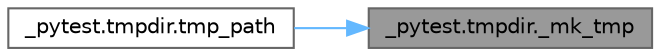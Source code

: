 digraph "_pytest.tmpdir._mk_tmp"
{
 // LATEX_PDF_SIZE
  bgcolor="transparent";
  edge [fontname=Helvetica,fontsize=10,labelfontname=Helvetica,labelfontsize=10];
  node [fontname=Helvetica,fontsize=10,shape=box,height=0.2,width=0.4];
  rankdir="RL";
  Node1 [id="Node000001",label="_pytest.tmpdir._mk_tmp",height=0.2,width=0.4,color="gray40", fillcolor="grey60", style="filled", fontcolor="black",tooltip=" "];
  Node1 -> Node2 [id="edge1_Node000001_Node000002",dir="back",color="steelblue1",style="solid",tooltip=" "];
  Node2 [id="Node000002",label="_pytest.tmpdir.tmp_path",height=0.2,width=0.4,color="grey40", fillcolor="white", style="filled",URL="$namespace__pytest_1_1tmpdir.html#ad0621415ae0c14e62dcb6b0eea41a85c",tooltip=" "];
}
